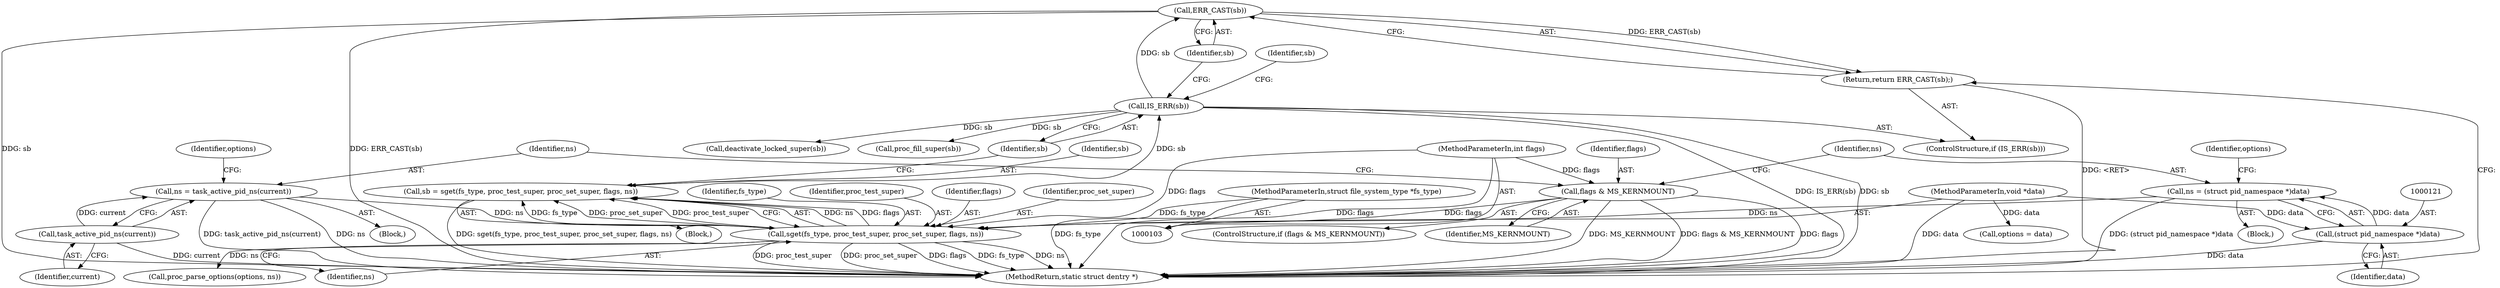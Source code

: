 digraph "0_linux_f5364c150aa645b3d7daa21b5c0b9feaa1c9cd6d_0@pointer" {
"1000158" [label="(Call,ERR_CAST(sb))"];
"1000155" [label="(Call,IS_ERR(sb))"];
"1000146" [label="(Call,sb = sget(fs_type, proc_test_super, proc_set_super, flags, ns))"];
"1000148" [label="(Call,sget(fs_type, proc_test_super, proc_set_super, flags, ns))"];
"1000104" [label="(MethodParameterIn,struct file_system_type *fs_type)"];
"1000114" [label="(Call,flags & MS_KERNMOUNT)"];
"1000105" [label="(MethodParameterIn,int flags)"];
"1000128" [label="(Call,ns = task_active_pid_ns(current))"];
"1000130" [label="(Call,task_active_pid_ns(current))"];
"1000118" [label="(Call,ns = (struct pid_namespace *)data)"];
"1000120" [label="(Call,(struct pid_namespace *)data)"];
"1000107" [label="(MethodParameterIn,void *data)"];
"1000157" [label="(Return,return ERR_CAST(sb);)"];
"1000118" [label="(Call,ns = (struct pid_namespace *)data)"];
"1000149" [label="(Identifier,fs_type)"];
"1000129" [label="(Identifier,ns)"];
"1000130" [label="(Call,task_active_pid_ns(current))"];
"1000158" [label="(Call,ERR_CAST(sb))"];
"1000113" [label="(ControlStructure,if (flags & MS_KERNMOUNT))"];
"1000119" [label="(Identifier,ns)"];
"1000114" [label="(Call,flags & MS_KERNMOUNT)"];
"1000159" [label="(Identifier,sb)"];
"1000162" [label="(Identifier,sb)"];
"1000105" [label="(MethodParameterIn,int flags)"];
"1000120" [label="(Call,(struct pid_namespace *)data)"];
"1000132" [label="(Call,options = data)"];
"1000156" [label="(Identifier,sb)"];
"1000167" [label="(Call,proc_parse_options(options, ns))"];
"1000157" [label="(Return,return ERR_CAST(sb);)"];
"1000210" [label="(MethodReturn,static struct dentry *)"];
"1000108" [label="(Block,)"];
"1000171" [label="(Call,deactivate_locked_super(sb))"];
"1000115" [label="(Identifier,flags)"];
"1000122" [label="(Identifier,data)"];
"1000155" [label="(Call,IS_ERR(sb))"];
"1000104" [label="(MethodParameterIn,struct file_system_type *fs_type)"];
"1000147" [label="(Identifier,sb)"];
"1000185" [label="(Call,proc_fill_super(sb))"];
"1000117" [label="(Block,)"];
"1000150" [label="(Identifier,proc_test_super)"];
"1000124" [label="(Identifier,options)"];
"1000128" [label="(Call,ns = task_active_pid_ns(current))"];
"1000116" [label="(Identifier,MS_KERNMOUNT)"];
"1000133" [label="(Identifier,options)"];
"1000107" [label="(MethodParameterIn,void *data)"];
"1000152" [label="(Identifier,flags)"];
"1000127" [label="(Block,)"];
"1000154" [label="(ControlStructure,if (IS_ERR(sb)))"];
"1000131" [label="(Identifier,current)"];
"1000146" [label="(Call,sb = sget(fs_type, proc_test_super, proc_set_super, flags, ns))"];
"1000148" [label="(Call,sget(fs_type, proc_test_super, proc_set_super, flags, ns))"];
"1000153" [label="(Identifier,ns)"];
"1000151" [label="(Identifier,proc_set_super)"];
"1000158" -> "1000157"  [label="AST: "];
"1000158" -> "1000159"  [label="CFG: "];
"1000159" -> "1000158"  [label="AST: "];
"1000157" -> "1000158"  [label="CFG: "];
"1000158" -> "1000210"  [label="DDG: sb"];
"1000158" -> "1000210"  [label="DDG: ERR_CAST(sb)"];
"1000158" -> "1000157"  [label="DDG: ERR_CAST(sb)"];
"1000155" -> "1000158"  [label="DDG: sb"];
"1000155" -> "1000154"  [label="AST: "];
"1000155" -> "1000156"  [label="CFG: "];
"1000156" -> "1000155"  [label="AST: "];
"1000159" -> "1000155"  [label="CFG: "];
"1000162" -> "1000155"  [label="CFG: "];
"1000155" -> "1000210"  [label="DDG: IS_ERR(sb)"];
"1000155" -> "1000210"  [label="DDG: sb"];
"1000146" -> "1000155"  [label="DDG: sb"];
"1000155" -> "1000171"  [label="DDG: sb"];
"1000155" -> "1000185"  [label="DDG: sb"];
"1000146" -> "1000108"  [label="AST: "];
"1000146" -> "1000148"  [label="CFG: "];
"1000147" -> "1000146"  [label="AST: "];
"1000148" -> "1000146"  [label="AST: "];
"1000156" -> "1000146"  [label="CFG: "];
"1000146" -> "1000210"  [label="DDG: sget(fs_type, proc_test_super, proc_set_super, flags, ns)"];
"1000148" -> "1000146"  [label="DDG: ns"];
"1000148" -> "1000146"  [label="DDG: flags"];
"1000148" -> "1000146"  [label="DDG: fs_type"];
"1000148" -> "1000146"  [label="DDG: proc_set_super"];
"1000148" -> "1000146"  [label="DDG: proc_test_super"];
"1000148" -> "1000153"  [label="CFG: "];
"1000149" -> "1000148"  [label="AST: "];
"1000150" -> "1000148"  [label="AST: "];
"1000151" -> "1000148"  [label="AST: "];
"1000152" -> "1000148"  [label="AST: "];
"1000153" -> "1000148"  [label="AST: "];
"1000148" -> "1000210"  [label="DDG: proc_test_super"];
"1000148" -> "1000210"  [label="DDG: proc_set_super"];
"1000148" -> "1000210"  [label="DDG: flags"];
"1000148" -> "1000210"  [label="DDG: fs_type"];
"1000148" -> "1000210"  [label="DDG: ns"];
"1000104" -> "1000148"  [label="DDG: fs_type"];
"1000114" -> "1000148"  [label="DDG: flags"];
"1000105" -> "1000148"  [label="DDG: flags"];
"1000128" -> "1000148"  [label="DDG: ns"];
"1000118" -> "1000148"  [label="DDG: ns"];
"1000148" -> "1000167"  [label="DDG: ns"];
"1000104" -> "1000103"  [label="AST: "];
"1000104" -> "1000210"  [label="DDG: fs_type"];
"1000114" -> "1000113"  [label="AST: "];
"1000114" -> "1000116"  [label="CFG: "];
"1000115" -> "1000114"  [label="AST: "];
"1000116" -> "1000114"  [label="AST: "];
"1000119" -> "1000114"  [label="CFG: "];
"1000129" -> "1000114"  [label="CFG: "];
"1000114" -> "1000210"  [label="DDG: flags & MS_KERNMOUNT"];
"1000114" -> "1000210"  [label="DDG: flags"];
"1000114" -> "1000210"  [label="DDG: MS_KERNMOUNT"];
"1000105" -> "1000114"  [label="DDG: flags"];
"1000105" -> "1000103"  [label="AST: "];
"1000105" -> "1000210"  [label="DDG: flags"];
"1000128" -> "1000127"  [label="AST: "];
"1000128" -> "1000130"  [label="CFG: "];
"1000129" -> "1000128"  [label="AST: "];
"1000130" -> "1000128"  [label="AST: "];
"1000133" -> "1000128"  [label="CFG: "];
"1000128" -> "1000210"  [label="DDG: task_active_pid_ns(current)"];
"1000128" -> "1000210"  [label="DDG: ns"];
"1000130" -> "1000128"  [label="DDG: current"];
"1000130" -> "1000131"  [label="CFG: "];
"1000131" -> "1000130"  [label="AST: "];
"1000130" -> "1000210"  [label="DDG: current"];
"1000118" -> "1000117"  [label="AST: "];
"1000118" -> "1000120"  [label="CFG: "];
"1000119" -> "1000118"  [label="AST: "];
"1000120" -> "1000118"  [label="AST: "];
"1000124" -> "1000118"  [label="CFG: "];
"1000118" -> "1000210"  [label="DDG: (struct pid_namespace *)data"];
"1000120" -> "1000118"  [label="DDG: data"];
"1000120" -> "1000122"  [label="CFG: "];
"1000121" -> "1000120"  [label="AST: "];
"1000122" -> "1000120"  [label="AST: "];
"1000120" -> "1000210"  [label="DDG: data"];
"1000107" -> "1000120"  [label="DDG: data"];
"1000107" -> "1000103"  [label="AST: "];
"1000107" -> "1000210"  [label="DDG: data"];
"1000107" -> "1000132"  [label="DDG: data"];
"1000157" -> "1000154"  [label="AST: "];
"1000210" -> "1000157"  [label="CFG: "];
"1000157" -> "1000210"  [label="DDG: <RET>"];
}
